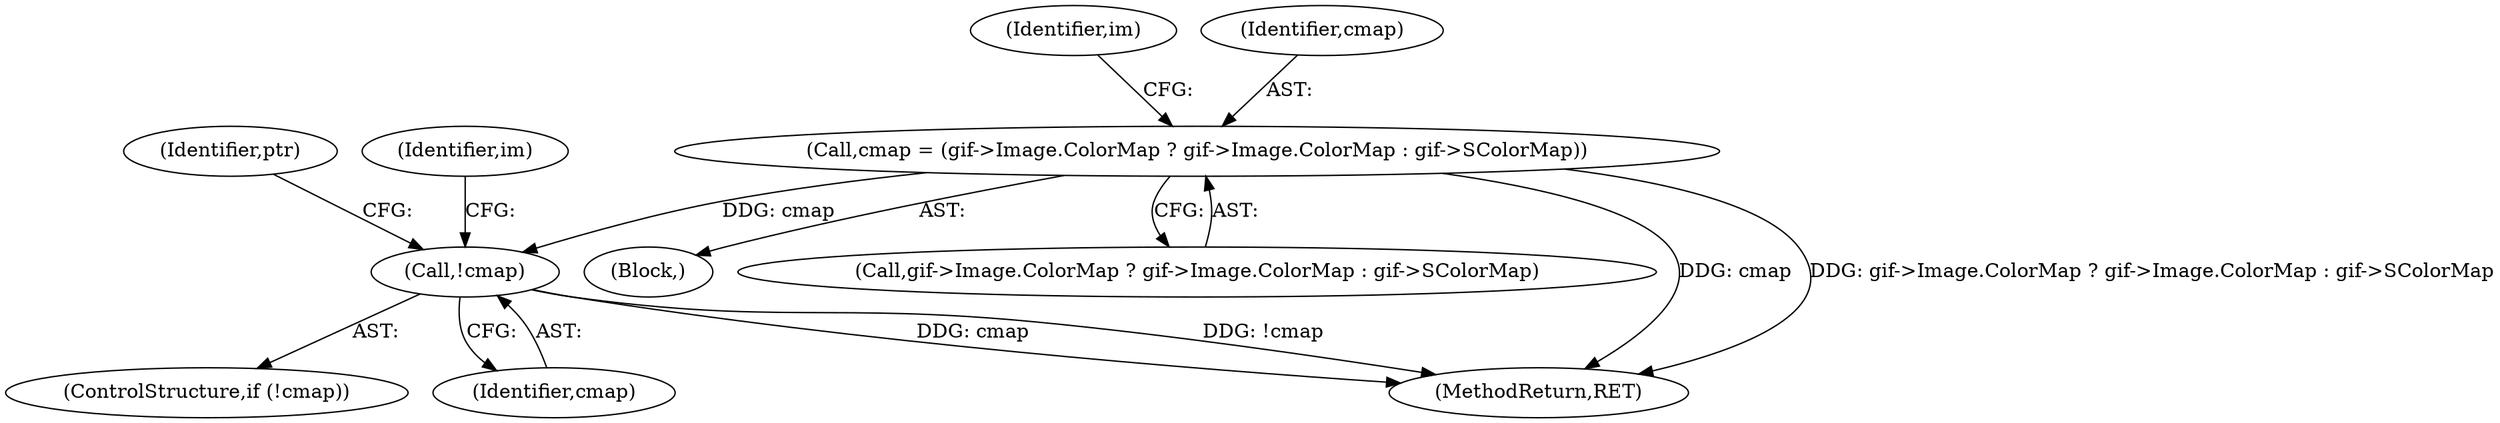 digraph "0_enlightment_1f9b0b32728803a1578e658cd0955df773e34f49@pointer" {
"1000451" [label="(Call,cmap = (gif->Image.ColorMap ? gif->Image.ColorMap : gif->SColorMap))"];
"1000487" [label="(Call,!cmap)"];
"1000445" [label="(Block,)"];
"1000451" [label="(Call,cmap = (gif->Image.ColorMap ? gif->Image.ColorMap : gif->SColorMap))"];
"1000453" [label="(Call,gif->Image.ColorMap ? gif->Image.ColorMap : gif->SColorMap)"];
"1000486" [label="(ControlStructure,if (!cmap))"];
"1000506" [label="(Identifier,ptr)"];
"1000492" [label="(Identifier,im)"];
"1000488" [label="(Identifier,cmap)"];
"1000727" [label="(MethodReturn,RET)"];
"1000469" [label="(Identifier,im)"];
"1000452" [label="(Identifier,cmap)"];
"1000487" [label="(Call,!cmap)"];
"1000451" -> "1000445"  [label="AST: "];
"1000451" -> "1000453"  [label="CFG: "];
"1000452" -> "1000451"  [label="AST: "];
"1000453" -> "1000451"  [label="AST: "];
"1000469" -> "1000451"  [label="CFG: "];
"1000451" -> "1000727"  [label="DDG: cmap"];
"1000451" -> "1000727"  [label="DDG: gif->Image.ColorMap ? gif->Image.ColorMap : gif->SColorMap"];
"1000451" -> "1000487"  [label="DDG: cmap"];
"1000487" -> "1000486"  [label="AST: "];
"1000487" -> "1000488"  [label="CFG: "];
"1000488" -> "1000487"  [label="AST: "];
"1000492" -> "1000487"  [label="CFG: "];
"1000506" -> "1000487"  [label="CFG: "];
"1000487" -> "1000727"  [label="DDG: cmap"];
"1000487" -> "1000727"  [label="DDG: !cmap"];
}
